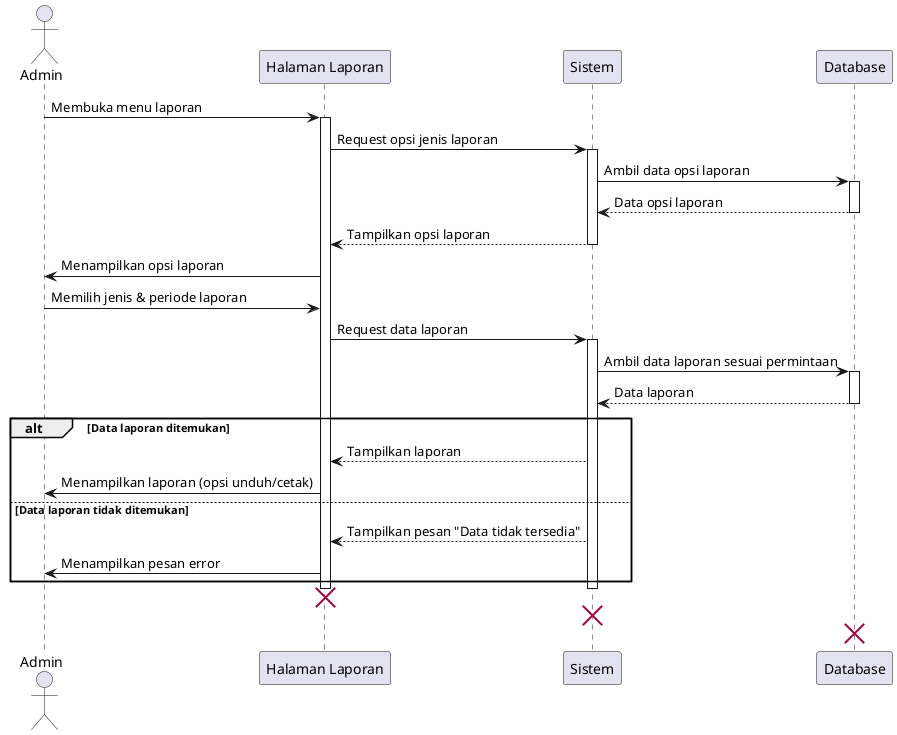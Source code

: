 @startuml
actor Admin
participant "Halaman Laporan" as ReportPage
participant "Sistem" as System
participant "Database" as DB

Admin -> ReportPage : Membuka menu laporan
activate ReportPage
ReportPage -> System : Request opsi jenis laporan
activate System
System -> DB : Ambil data opsi laporan
activate DB
DB --> System : Data opsi laporan
deactivate DB
System --> ReportPage : Tampilkan opsi laporan
deactivate System
ReportPage -> Admin : Menampilkan opsi laporan

Admin -> ReportPage : Memilih jenis & periode laporan
ReportPage -> System : Request data laporan
activate System
System -> DB : Ambil data laporan sesuai permintaan
activate DB
DB --> System : Data laporan
deactivate DB

alt Data laporan ditemukan
    System --> ReportPage : Tampilkan laporan
    ReportPage -> Admin : Menampilkan laporan (opsi unduh/cetak)
else Data laporan tidak ditemukan
    System --> ReportPage : Tampilkan pesan "Data tidak tersedia"
    ReportPage -> Admin : Menampilkan pesan error
end

deactivate System
deactivate ReportPage

destroy ReportPage
destroy System
destroy DB

@enduml
